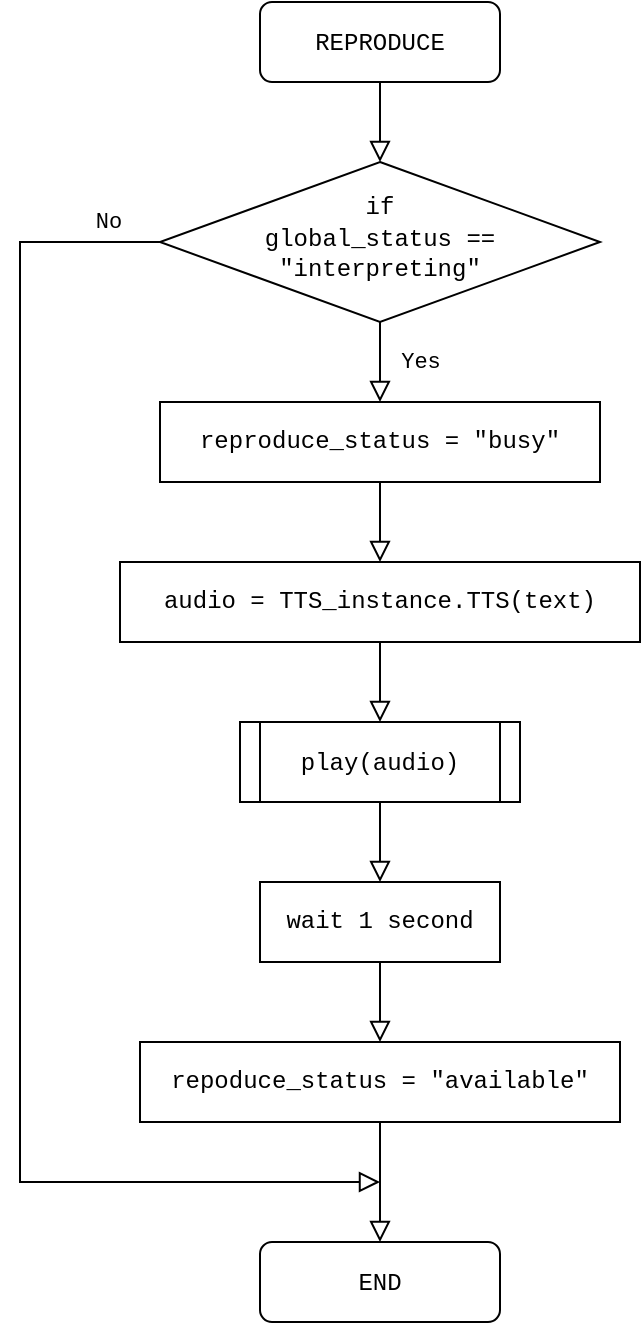 <mxfile version="20.3.0" type="device"><diagram id="FwoM_dluwwu5vjtfjFXk" name="Page-1"><mxGraphModel dx="1085" dy="702" grid="1" gridSize="10" guides="1" tooltips="1" connect="1" arrows="1" fold="1" page="1" pageScale="1" pageWidth="850" pageHeight="1100" math="0" shadow="0"><root><mxCell id="0"/><mxCell id="1" parent="0"/><mxCell id="0nwvCcQozQwFkwUgnqkd-1" value="" style="edgeStyle=orthogonalEdgeStyle;rounded=0;jumpSize=6;orthogonalLoop=1;jettySize=auto;html=1;labelBackgroundColor=default;strokeColor=default;strokeWidth=1;fontFamily=Courier New;endArrow=block;endFill=0;endSize=8;" edge="1" parent="1" source="0nwvCcQozQwFkwUgnqkd-2" target="0nwvCcQozQwFkwUgnqkd-4"><mxGeometry relative="1" as="geometry"/></mxCell><mxCell id="0nwvCcQozQwFkwUgnqkd-2" value="&lt;font face=&quot;Courier New&quot;&gt;REPRODUCE&lt;/font&gt;" style="rounded=1;whiteSpace=wrap;html=1;fontSize=12;glass=0;strokeWidth=1;shadow=0;" vertex="1" parent="1"><mxGeometry x="260" y="80" width="120" height="40" as="geometry"/></mxCell><mxCell id="0nwvCcQozQwFkwUgnqkd-3" value="No" style="edgeStyle=orthogonalEdgeStyle;rounded=0;html=1;jettySize=auto;orthogonalLoop=1;fontSize=11;endArrow=block;endFill=0;endSize=8;strokeWidth=1;shadow=0;labelBackgroundColor=none;fontFamily=Courier New;" edge="1" parent="1" source="0nwvCcQozQwFkwUgnqkd-4"><mxGeometry x="-0.926" y="-10" relative="1" as="geometry"><mxPoint as="offset"/><mxPoint x="320" y="670" as="targetPoint"/><Array as="points"><mxPoint x="140" y="200"/><mxPoint x="140" y="670"/><mxPoint x="320" y="670"/></Array></mxGeometry></mxCell><mxCell id="0nwvCcQozQwFkwUgnqkd-4" value="&lt;font face=&quot;Courier New&quot;&gt;if &lt;br&gt;global_status == &quot;interpreting&quot;&lt;/font&gt;" style="rhombus;whiteSpace=wrap;html=1;shadow=0;fontFamily=Helvetica;fontSize=12;align=center;strokeWidth=1;spacing=6;spacingTop=-4;" vertex="1" parent="1"><mxGeometry x="210" y="160" width="220" height="80" as="geometry"/></mxCell><mxCell id="0nwvCcQozQwFkwUgnqkd-8" value="&lt;font face=&quot;Courier New&quot;&gt;END&lt;/font&gt;" style="rounded=1;whiteSpace=wrap;html=1;fontSize=12;glass=0;strokeWidth=1;shadow=0;" vertex="1" parent="1"><mxGeometry x="260" y="700" width="120" height="40" as="geometry"/></mxCell><mxCell id="0nwvCcQozQwFkwUgnqkd-9" value="" style="edgeStyle=orthogonalEdgeStyle;rounded=0;jumpSize=6;orthogonalLoop=1;jettySize=auto;html=1;labelBackgroundColor=default;strokeColor=default;strokeWidth=1;fontFamily=Courier New;endArrow=block;endFill=0;endSize=8;labelBorderColor=none;entryX=0.5;entryY=0;entryDx=0;entryDy=0;" edge="1" parent="1" source="0nwvCcQozQwFkwUgnqkd-10" target="0nwvCcQozQwFkwUgnqkd-25"><mxGeometry relative="1" as="geometry"><mxPoint x="320" y="440" as="targetPoint"/></mxGeometry></mxCell><mxCell id="0nwvCcQozQwFkwUgnqkd-10" value="audio = TTS_instance.TTS(text)" style="rounded=0;whiteSpace=wrap;html=1;fontFamily=Courier New;" vertex="1" parent="1"><mxGeometry x="190" y="360" width="260" height="40" as="geometry"/></mxCell><mxCell id="0nwvCcQozQwFkwUgnqkd-11" value="Yes" style="edgeStyle=orthogonalEdgeStyle;rounded=0;html=1;jettySize=auto;orthogonalLoop=1;fontSize=11;endArrow=block;endFill=0;endSize=8;strokeWidth=1;shadow=0;labelBackgroundColor=none;fontFamily=Courier New;exitX=0.5;exitY=1;exitDx=0;exitDy=0;" edge="1" parent="1" source="0nwvCcQozQwFkwUgnqkd-4"><mxGeometry y="20" relative="1" as="geometry"><mxPoint as="offset"/><mxPoint x="350" y="260" as="sourcePoint"/><mxPoint x="320" y="280" as="targetPoint"/></mxGeometry></mxCell><mxCell id="0nwvCcQozQwFkwUgnqkd-12" value="" style="edgeStyle=orthogonalEdgeStyle;rounded=0;jumpSize=6;orthogonalLoop=1;jettySize=auto;html=1;labelBackgroundColor=default;labelBorderColor=none;strokeColor=default;strokeWidth=1;fontFamily=Courier New;endArrow=block;endFill=0;endSize=8;exitX=0.5;exitY=1;exitDx=0;exitDy=0;entryX=0.5;entryY=0;entryDx=0;entryDy=0;" edge="1" parent="1" source="0nwvCcQozQwFkwUgnqkd-25" target="0nwvCcQozQwFkwUgnqkd-23"><mxGeometry relative="1" as="geometry"><mxPoint x="320" y="480" as="sourcePoint"/><mxPoint x="320" y="510" as="targetPoint"/></mxGeometry></mxCell><mxCell id="0nwvCcQozQwFkwUgnqkd-17" value="" style="edgeStyle=orthogonalEdgeStyle;rounded=0;orthogonalLoop=1;jettySize=auto;html=1;endSize=8;endArrow=block;endFill=0;" edge="1" parent="1" source="0nwvCcQozQwFkwUgnqkd-18" target="0nwvCcQozQwFkwUgnqkd-10"><mxGeometry relative="1" as="geometry"/></mxCell><mxCell id="0nwvCcQozQwFkwUgnqkd-18" value="reproduce_status = &quot;busy&quot;" style="rounded=0;whiteSpace=wrap;html=1;fontFamily=Courier New;" vertex="1" parent="1"><mxGeometry x="210" y="280" width="220" height="40" as="geometry"/></mxCell><mxCell id="0nwvCcQozQwFkwUgnqkd-20" value="" style="edgeStyle=orthogonalEdgeStyle;rounded=0;orthogonalLoop=1;jettySize=auto;html=1;endSize=8;endArrow=block;endFill=0;" edge="1" parent="1" source="0nwvCcQozQwFkwUgnqkd-21" target="0nwvCcQozQwFkwUgnqkd-8"><mxGeometry relative="1" as="geometry"/></mxCell><mxCell id="0nwvCcQozQwFkwUgnqkd-21" value="repoduce_status = &quot;available&quot;" style="rounded=0;whiteSpace=wrap;html=1;fontFamily=Courier New;" vertex="1" parent="1"><mxGeometry x="200" y="600" width="240" height="40" as="geometry"/></mxCell><mxCell id="0nwvCcQozQwFkwUgnqkd-24" value="" style="edgeStyle=orthogonalEdgeStyle;rounded=0;orthogonalLoop=1;jettySize=auto;html=1;endArrow=block;endFill=0;endSize=8;" edge="1" parent="1" source="0nwvCcQozQwFkwUgnqkd-23" target="0nwvCcQozQwFkwUgnqkd-21"><mxGeometry relative="1" as="geometry"/></mxCell><mxCell id="0nwvCcQozQwFkwUgnqkd-23" value="wait 1 second" style="rounded=0;whiteSpace=wrap;html=1;fontFamily=Courier New;" vertex="1" parent="1"><mxGeometry x="260" y="520" width="120" height="40" as="geometry"/></mxCell><mxCell id="0nwvCcQozQwFkwUgnqkd-25" value="&lt;font face=&quot;Courier New&quot;&gt;play(audio)&lt;/font&gt;" style="shape=process;whiteSpace=wrap;html=1;backgroundOutline=1;size=0.071;" vertex="1" parent="1"><mxGeometry x="250" y="440" width="140" height="40" as="geometry"/></mxCell></root></mxGraphModel></diagram></mxfile>